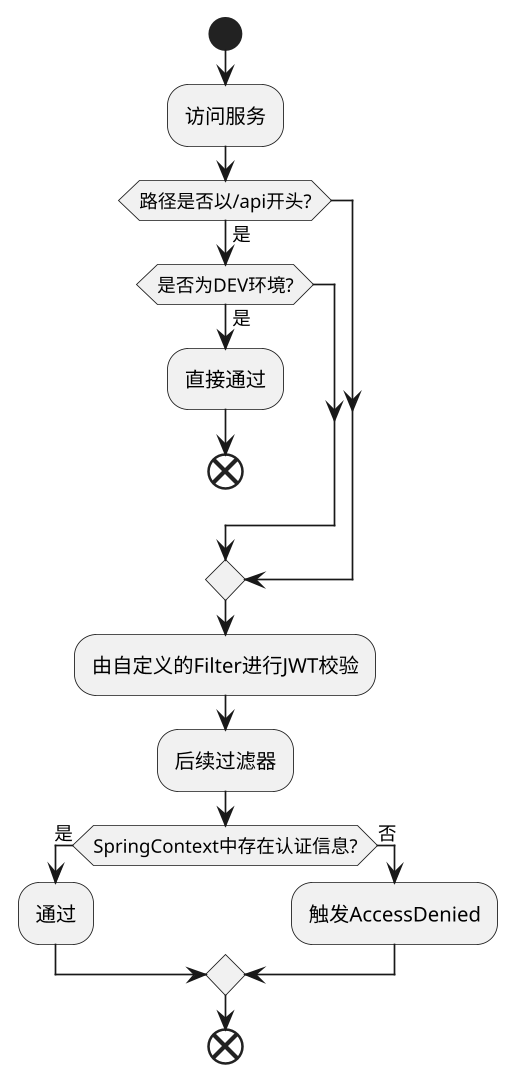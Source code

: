 /** 标题注释区
@startuml
scale 1920*1080
'配置区


' 顶部
' header 食途科技
'title 动态
'主体区
start
:访问服务;
if (路径是否以/api开头?) is (是) then
  if(是否为DEV环境?) is (是) then
    :直接通过;
    end
  endif
endif
:由自定义的Filter进行JWT校验;
:后续过滤器;
if(SpringContext中存在认证信息?) is (是) then
  :通过;
else (否)
  :触发AccessDenied;
endif
end

'尾部
'caption
'说明:
'动态模块业务流程

'end caption


'样式区
<style>

caption{
FontColor Black
}
header{
FontColor Black
FontSize 18
}
</style>

@enduml



